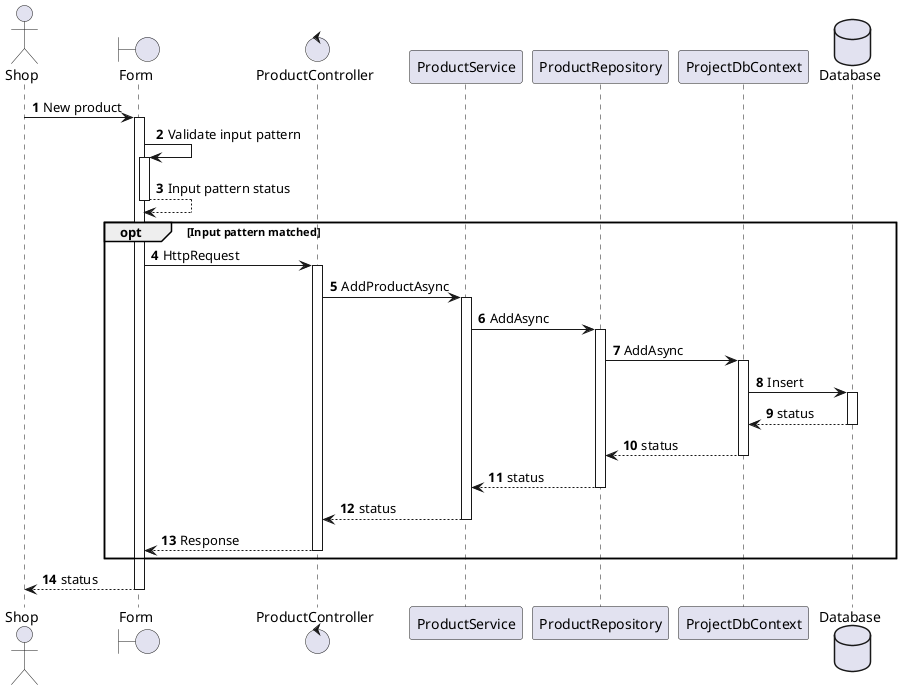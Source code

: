 @startuml 05 - Shop - Add product

autonumber
autoactivate on

actor Shop as Actor
boundary Form
control ProductController as Controller
participant ProductService as Service
participant ProductRepository as Repo
participant ProjectDbContext as Context
database Database

Actor -> Form: New product

Form -> Form: Validate input pattern

Form --> Form: Input pattern status

opt Input pattern matched
  Form -> Controller: HttpRequest
  Controller -> Service: AddProductAsync
  Service -> Repo: AddAsync
  Repo -> Context: AddAsync
  Context -> Database: Insert
  Database --> Context: status
  Context --> Repo: status
  Repo --> Service: status
  Service --> Controller: status
  Controller --> Form: Response
end

Form --> Actor: status

@enduml